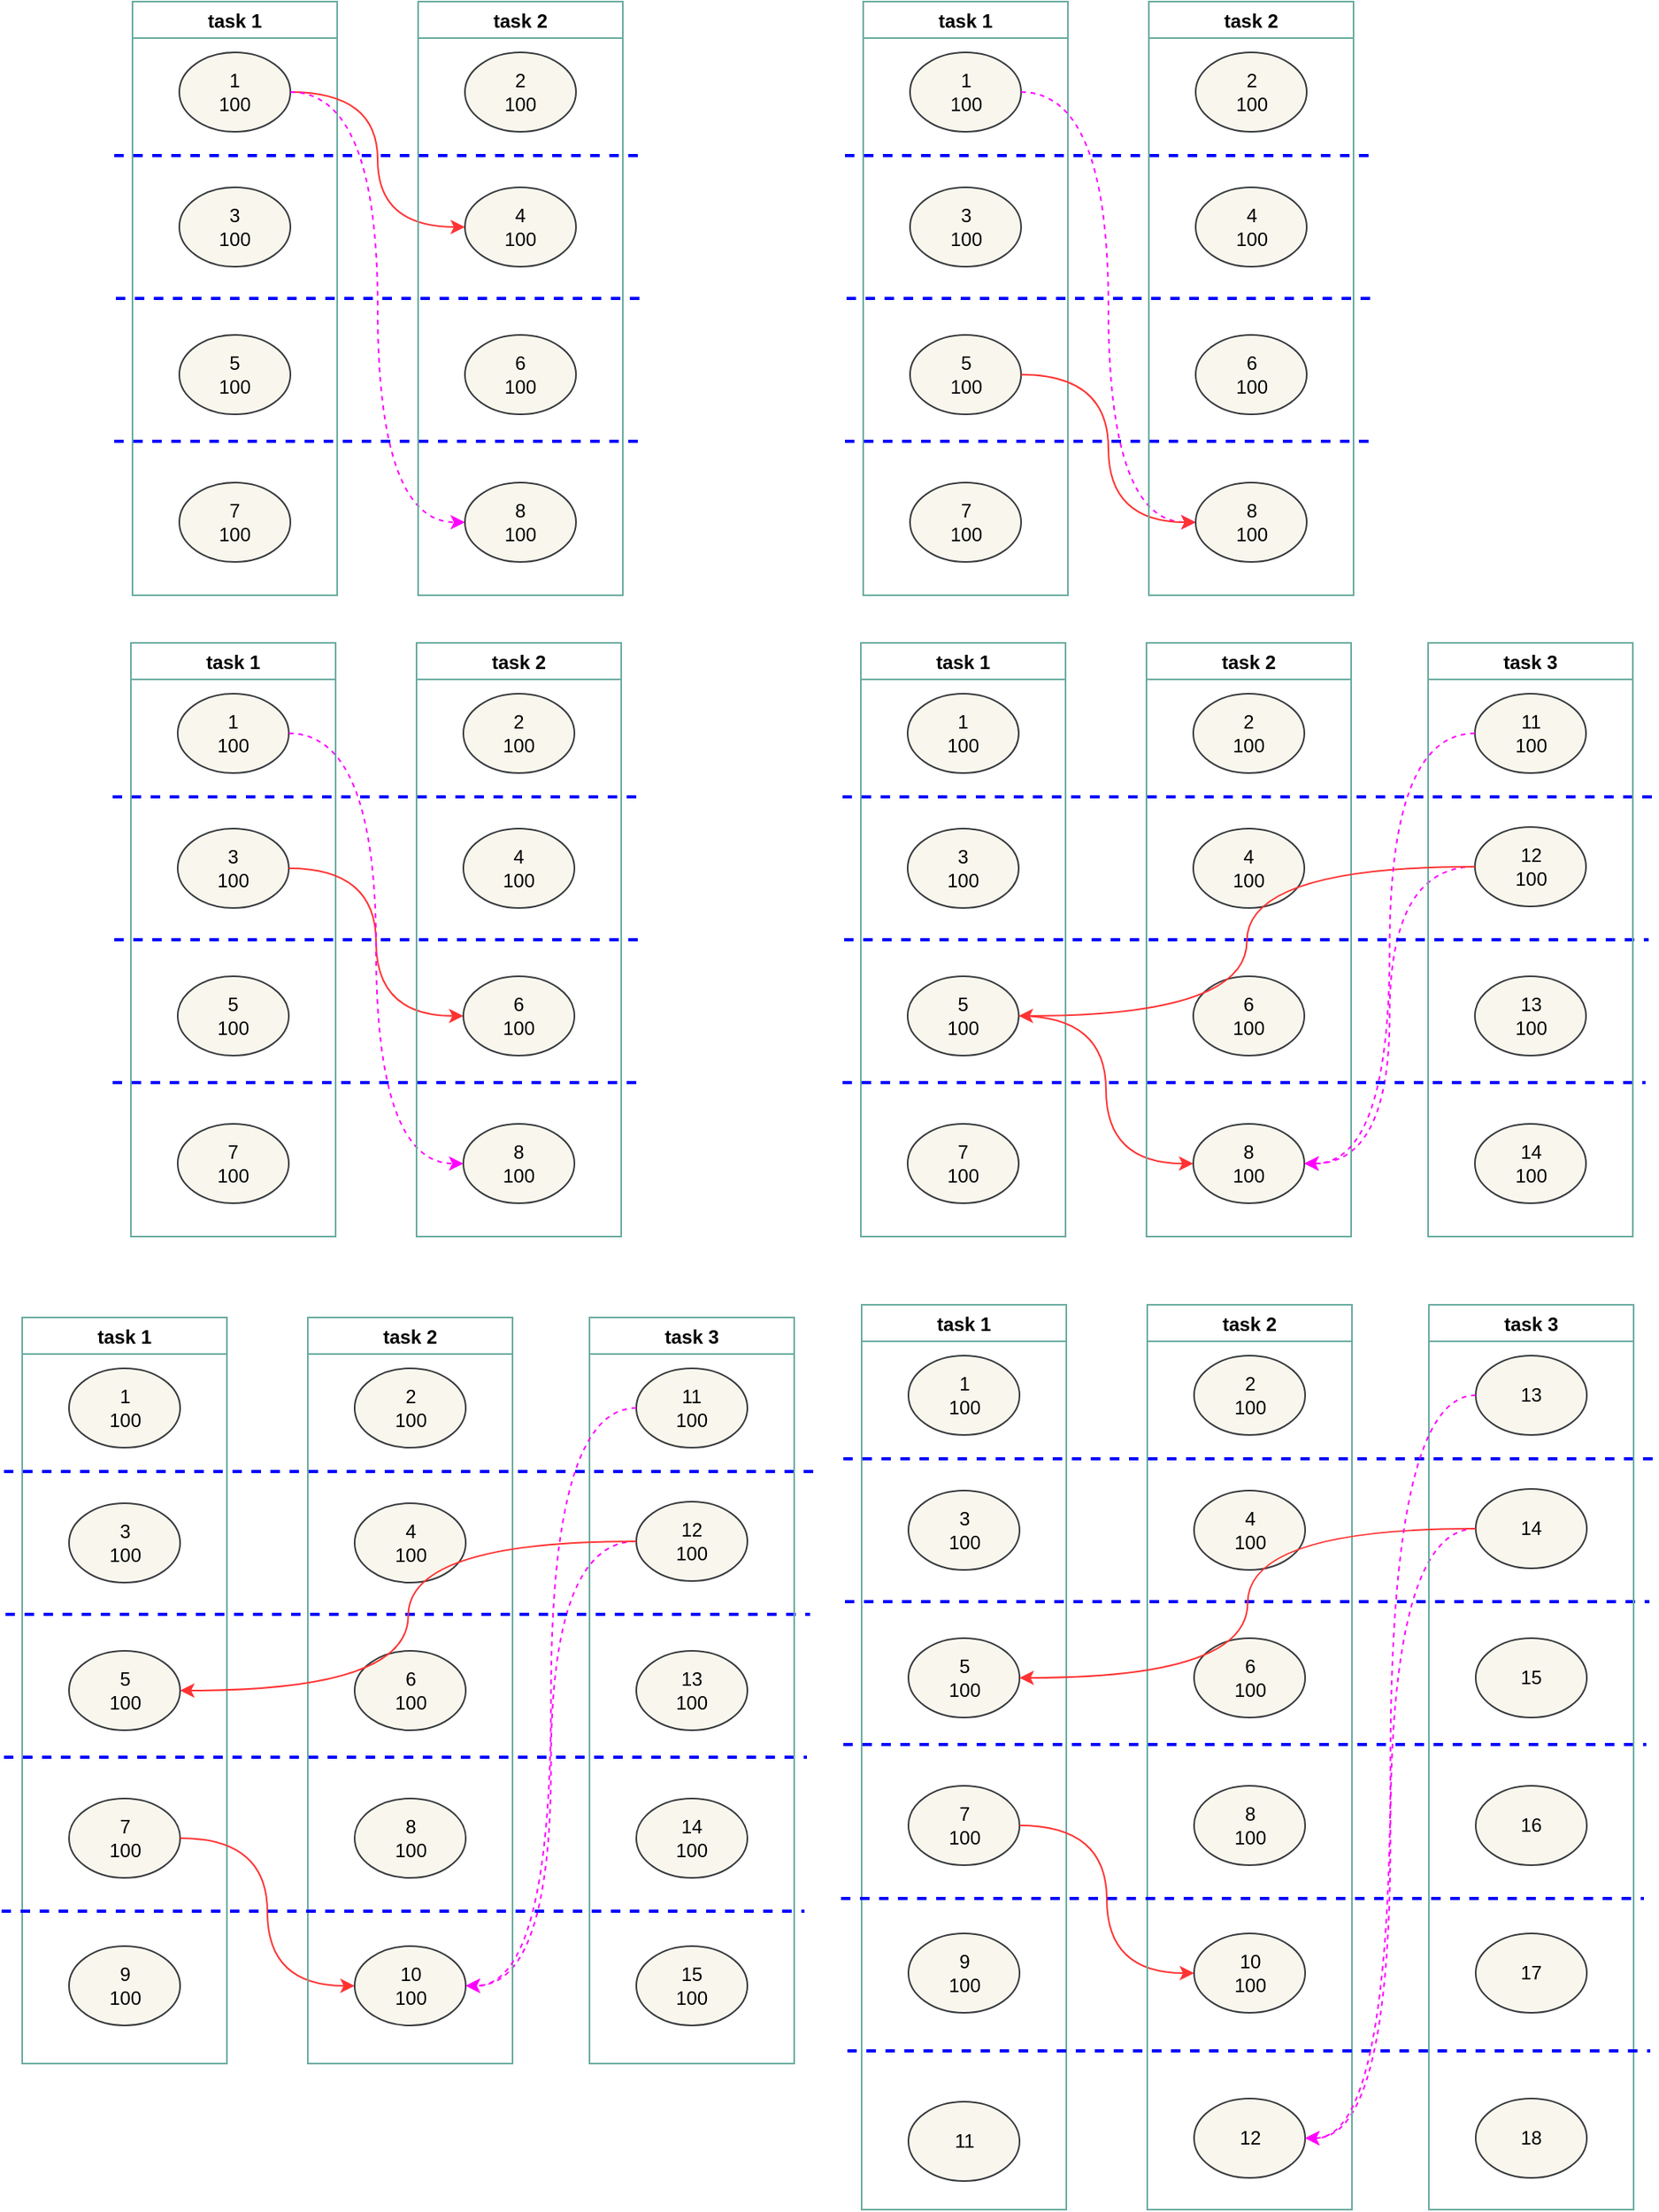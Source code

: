 <mxfile version="19.0.3" type="github">
  <diagram id="745gx9OzcTvfiK2SG3xO" name="第 1 页">
    <mxGraphModel dx="981" dy="526" grid="0" gridSize="10" guides="1" tooltips="1" connect="1" arrows="1" fold="1" page="1" pageScale="1" pageWidth="1169" pageHeight="827" math="0" shadow="0">
      <root>
        <mxCell id="0" />
        <mxCell id="1" parent="0" />
        <mxCell id="IBDVpuvRUq0DMvx8c1Gj-1" value="task 1" style="swimlane;fillColor=none;strokeColor=#67AB9F;" vertex="1" parent="1">
          <mxGeometry x="97.5" y="28" width="129" height="374" as="geometry">
            <mxRectangle x="93.5" y="5" width="61" height="23" as="alternateBounds" />
          </mxGeometry>
        </mxCell>
        <mxCell id="IBDVpuvRUq0DMvx8c1Gj-2" value="1&lt;br&gt;100" style="ellipse;whiteSpace=wrap;html=1;fillColor=#f9f7ed;strokeColor=#36393d;" vertex="1" parent="IBDVpuvRUq0DMvx8c1Gj-1">
          <mxGeometry x="29.5" y="32" width="70" height="50" as="geometry" />
        </mxCell>
        <mxCell id="IBDVpuvRUq0DMvx8c1Gj-3" value="3&lt;br&gt;100" style="ellipse;whiteSpace=wrap;html=1;fillColor=#f9f7ed;strokeColor=#36393d;" vertex="1" parent="IBDVpuvRUq0DMvx8c1Gj-1">
          <mxGeometry x="29.5" y="117" width="70" height="50" as="geometry" />
        </mxCell>
        <mxCell id="IBDVpuvRUq0DMvx8c1Gj-5" value="5&lt;br&gt;100" style="ellipse;whiteSpace=wrap;html=1;fillColor=#f9f7ed;strokeColor=#36393d;" vertex="1" parent="IBDVpuvRUq0DMvx8c1Gj-1">
          <mxGeometry x="29.5" y="210" width="70" height="50" as="geometry" />
        </mxCell>
        <mxCell id="IBDVpuvRUq0DMvx8c1Gj-7" value="7&lt;br&gt;100" style="ellipse;whiteSpace=wrap;html=1;fillColor=#f9f7ed;strokeColor=#36393d;" vertex="1" parent="IBDVpuvRUq0DMvx8c1Gj-1">
          <mxGeometry x="29.5" y="303" width="70" height="50" as="geometry" />
        </mxCell>
        <mxCell id="IBDVpuvRUq0DMvx8c1Gj-9" style="edgeStyle=orthogonalEdgeStyle;curved=1;rounded=0;orthogonalLoop=1;jettySize=auto;html=1;entryX=0;entryY=0.5;entryDx=0;entryDy=0;strokeColor=#FF3333;" edge="1" parent="1" source="IBDVpuvRUq0DMvx8c1Gj-2" target="IBDVpuvRUq0DMvx8c1Gj-16">
          <mxGeometry relative="1" as="geometry" />
        </mxCell>
        <mxCell id="IBDVpuvRUq0DMvx8c1Gj-10" style="edgeStyle=orthogonalEdgeStyle;curved=1;rounded=0;orthogonalLoop=1;jettySize=auto;html=1;entryX=0;entryY=0.5;entryDx=0;entryDy=0;dashed=1;strokeColor=#FF00FF;" edge="1" parent="1" source="IBDVpuvRUq0DMvx8c1Gj-2" target="IBDVpuvRUq0DMvx8c1Gj-20">
          <mxGeometry relative="1" as="geometry" />
        </mxCell>
        <mxCell id="IBDVpuvRUq0DMvx8c1Gj-11" value="" style="endArrow=none;html=1;rounded=0;curved=1;dashed=1;strokeColor=#0000FF;strokeWidth=2;" edge="1" parent="1">
          <mxGeometry width="50" height="50" relative="1" as="geometry">
            <mxPoint x="86" y="125" as="sourcePoint" />
            <mxPoint x="420" y="125" as="targetPoint" />
          </mxGeometry>
        </mxCell>
        <mxCell id="IBDVpuvRUq0DMvx8c1Gj-12" value="" style="endArrow=none;html=1;rounded=0;curved=1;dashed=1;strokeColor=#0000FF;strokeWidth=2;" edge="1" parent="1">
          <mxGeometry width="50" height="50" relative="1" as="geometry">
            <mxPoint x="87" y="215" as="sourcePoint" />
            <mxPoint x="423" y="215" as="targetPoint" />
          </mxGeometry>
        </mxCell>
        <mxCell id="IBDVpuvRUq0DMvx8c1Gj-13" value="" style="endArrow=none;html=1;rounded=0;curved=1;dashed=1;strokeColor=#0000FF;strokeWidth=2;" edge="1" parent="1">
          <mxGeometry width="50" height="50" relative="1" as="geometry">
            <mxPoint x="86" y="305" as="sourcePoint" />
            <mxPoint x="420" y="305" as="targetPoint" />
          </mxGeometry>
        </mxCell>
        <mxCell id="IBDVpuvRUq0DMvx8c1Gj-14" value="task 2" style="swimlane;fillColor=none;strokeColor=#67AB9F;" vertex="1" parent="1">
          <mxGeometry x="277.5" y="28" width="129" height="374" as="geometry">
            <mxRectangle x="273.5" y="5" width="61" height="23" as="alternateBounds" />
          </mxGeometry>
        </mxCell>
        <mxCell id="IBDVpuvRUq0DMvx8c1Gj-15" value="2&lt;br&gt;100" style="ellipse;whiteSpace=wrap;html=1;fillColor=#f9f7ed;strokeColor=#36393d;" vertex="1" parent="IBDVpuvRUq0DMvx8c1Gj-14">
          <mxGeometry x="29.5" y="32" width="70" height="50" as="geometry" />
        </mxCell>
        <mxCell id="IBDVpuvRUq0DMvx8c1Gj-16" value="4&lt;br&gt;100" style="ellipse;whiteSpace=wrap;html=1;fillColor=#f9f7ed;strokeColor=#36393d;" vertex="1" parent="IBDVpuvRUq0DMvx8c1Gj-14">
          <mxGeometry x="29.5" y="117" width="70" height="50" as="geometry" />
        </mxCell>
        <mxCell id="IBDVpuvRUq0DMvx8c1Gj-18" value="6&lt;br&gt;100" style="ellipse;whiteSpace=wrap;html=1;fillColor=#f9f7ed;strokeColor=#36393d;" vertex="1" parent="IBDVpuvRUq0DMvx8c1Gj-14">
          <mxGeometry x="29.5" y="210" width="70" height="50" as="geometry" />
        </mxCell>
        <mxCell id="IBDVpuvRUq0DMvx8c1Gj-20" value="8&lt;br&gt;100" style="ellipse;whiteSpace=wrap;html=1;fillColor=#f9f7ed;strokeColor=#36393d;" vertex="1" parent="IBDVpuvRUq0DMvx8c1Gj-14">
          <mxGeometry x="29.5" y="303" width="70" height="50" as="geometry" />
        </mxCell>
        <mxCell id="IBDVpuvRUq0DMvx8c1Gj-22" value="task 1" style="swimlane;fillColor=none;strokeColor=#67AB9F;" vertex="1" parent="1">
          <mxGeometry x="558" y="28" width="129" height="374" as="geometry">
            <mxRectangle x="93.5" y="5" width="61" height="23" as="alternateBounds" />
          </mxGeometry>
        </mxCell>
        <mxCell id="IBDVpuvRUq0DMvx8c1Gj-23" value="1&lt;br&gt;100" style="ellipse;whiteSpace=wrap;html=1;fillColor=#f9f7ed;strokeColor=#36393d;" vertex="1" parent="IBDVpuvRUq0DMvx8c1Gj-22">
          <mxGeometry x="29.5" y="32" width="70" height="50" as="geometry" />
        </mxCell>
        <mxCell id="IBDVpuvRUq0DMvx8c1Gj-24" value="3&lt;br&gt;100" style="ellipse;whiteSpace=wrap;html=1;fillColor=#f9f7ed;strokeColor=#36393d;" vertex="1" parent="IBDVpuvRUq0DMvx8c1Gj-22">
          <mxGeometry x="29.5" y="117" width="70" height="50" as="geometry" />
        </mxCell>
        <mxCell id="IBDVpuvRUq0DMvx8c1Gj-26" value="5&lt;br&gt;100" style="ellipse;whiteSpace=wrap;html=1;fillColor=#f9f7ed;strokeColor=#36393d;" vertex="1" parent="IBDVpuvRUq0DMvx8c1Gj-22">
          <mxGeometry x="29.5" y="210" width="70" height="50" as="geometry" />
        </mxCell>
        <mxCell id="IBDVpuvRUq0DMvx8c1Gj-28" value="7&lt;br&gt;100" style="ellipse;whiteSpace=wrap;html=1;fillColor=#f9f7ed;strokeColor=#36393d;" vertex="1" parent="IBDVpuvRUq0DMvx8c1Gj-22">
          <mxGeometry x="29.5" y="303" width="70" height="50" as="geometry" />
        </mxCell>
        <mxCell id="IBDVpuvRUq0DMvx8c1Gj-30" style="edgeStyle=orthogonalEdgeStyle;curved=1;rounded=0;orthogonalLoop=1;jettySize=auto;html=1;entryX=0;entryY=0.5;entryDx=0;entryDy=0;strokeColor=#FF00FF;dashed=1;" edge="1" parent="1" source="IBDVpuvRUq0DMvx8c1Gj-23" target="IBDVpuvRUq0DMvx8c1Gj-41">
          <mxGeometry relative="1" as="geometry" />
        </mxCell>
        <mxCell id="IBDVpuvRUq0DMvx8c1Gj-31" style="edgeStyle=orthogonalEdgeStyle;curved=1;rounded=0;orthogonalLoop=1;jettySize=auto;html=1;entryX=0;entryY=0.5;entryDx=0;entryDy=0;strokeColor=#FF3333;" edge="1" parent="1" source="IBDVpuvRUq0DMvx8c1Gj-26" target="IBDVpuvRUq0DMvx8c1Gj-41">
          <mxGeometry relative="1" as="geometry" />
        </mxCell>
        <mxCell id="IBDVpuvRUq0DMvx8c1Gj-32" value="" style="endArrow=none;html=1;rounded=0;curved=1;dashed=1;strokeColor=#0000FF;strokeWidth=2;" edge="1" parent="1">
          <mxGeometry width="50" height="50" relative="1" as="geometry">
            <mxPoint x="546.5" y="125" as="sourcePoint" />
            <mxPoint x="880.5" y="125" as="targetPoint" />
          </mxGeometry>
        </mxCell>
        <mxCell id="IBDVpuvRUq0DMvx8c1Gj-33" value="" style="endArrow=none;html=1;rounded=0;curved=1;dashed=1;strokeColor=#0000FF;strokeWidth=2;" edge="1" parent="1">
          <mxGeometry width="50" height="50" relative="1" as="geometry">
            <mxPoint x="547.5" y="215" as="sourcePoint" />
            <mxPoint x="883.5" y="215" as="targetPoint" />
          </mxGeometry>
        </mxCell>
        <mxCell id="IBDVpuvRUq0DMvx8c1Gj-34" value="" style="endArrow=none;html=1;rounded=0;curved=1;dashed=1;strokeColor=#0000FF;strokeWidth=2;" edge="1" parent="1">
          <mxGeometry width="50" height="50" relative="1" as="geometry">
            <mxPoint x="546.5" y="305" as="sourcePoint" />
            <mxPoint x="880.5" y="305" as="targetPoint" />
          </mxGeometry>
        </mxCell>
        <mxCell id="IBDVpuvRUq0DMvx8c1Gj-35" value="task 2" style="swimlane;fillColor=none;strokeColor=#67AB9F;" vertex="1" parent="1">
          <mxGeometry x="738" y="28" width="129" height="374" as="geometry">
            <mxRectangle x="273.5" y="5" width="61" height="23" as="alternateBounds" />
          </mxGeometry>
        </mxCell>
        <mxCell id="IBDVpuvRUq0DMvx8c1Gj-36" value="2&lt;br&gt;100" style="ellipse;whiteSpace=wrap;html=1;fillColor=#f9f7ed;strokeColor=#36393d;" vertex="1" parent="IBDVpuvRUq0DMvx8c1Gj-35">
          <mxGeometry x="29.5" y="32" width="70" height="50" as="geometry" />
        </mxCell>
        <mxCell id="IBDVpuvRUq0DMvx8c1Gj-37" value="4&lt;br&gt;100" style="ellipse;whiteSpace=wrap;html=1;fillColor=#f9f7ed;strokeColor=#36393d;" vertex="1" parent="IBDVpuvRUq0DMvx8c1Gj-35">
          <mxGeometry x="29.5" y="117" width="70" height="50" as="geometry" />
        </mxCell>
        <mxCell id="IBDVpuvRUq0DMvx8c1Gj-39" value="6&lt;br&gt;100" style="ellipse;whiteSpace=wrap;html=1;fillColor=#f9f7ed;strokeColor=#36393d;" vertex="1" parent="IBDVpuvRUq0DMvx8c1Gj-35">
          <mxGeometry x="29.5" y="210" width="70" height="50" as="geometry" />
        </mxCell>
        <mxCell id="IBDVpuvRUq0DMvx8c1Gj-41" value="8&lt;br&gt;100" style="ellipse;whiteSpace=wrap;html=1;fillColor=#f9f7ed;strokeColor=#36393d;" vertex="1" parent="IBDVpuvRUq0DMvx8c1Gj-35">
          <mxGeometry x="29.5" y="303" width="70" height="50" as="geometry" />
        </mxCell>
        <mxCell id="IBDVpuvRUq0DMvx8c1Gj-43" value="task 1" style="swimlane;fillColor=none;strokeColor=#67AB9F;" vertex="1" parent="1">
          <mxGeometry x="556.5" y="432" width="129" height="374" as="geometry">
            <mxRectangle x="93.5" y="5" width="61" height="23" as="alternateBounds" />
          </mxGeometry>
        </mxCell>
        <mxCell id="IBDVpuvRUq0DMvx8c1Gj-44" value="1&lt;br&gt;100" style="ellipse;whiteSpace=wrap;html=1;fillColor=#f9f7ed;strokeColor=#36393d;" vertex="1" parent="IBDVpuvRUq0DMvx8c1Gj-43">
          <mxGeometry x="29.5" y="32" width="70" height="50" as="geometry" />
        </mxCell>
        <mxCell id="IBDVpuvRUq0DMvx8c1Gj-45" value="3&lt;br&gt;100" style="ellipse;whiteSpace=wrap;html=1;fillColor=#f9f7ed;strokeColor=#36393d;" vertex="1" parent="IBDVpuvRUq0DMvx8c1Gj-43">
          <mxGeometry x="29.5" y="117" width="70" height="50" as="geometry" />
        </mxCell>
        <mxCell id="IBDVpuvRUq0DMvx8c1Gj-47" value="5&lt;br&gt;100" style="ellipse;whiteSpace=wrap;html=1;fillColor=#f9f7ed;strokeColor=#36393d;" vertex="1" parent="IBDVpuvRUq0DMvx8c1Gj-43">
          <mxGeometry x="29.5" y="210" width="70" height="50" as="geometry" />
        </mxCell>
        <mxCell id="IBDVpuvRUq0DMvx8c1Gj-49" value="7&lt;br&gt;100" style="ellipse;whiteSpace=wrap;html=1;fillColor=#f9f7ed;strokeColor=#36393d;" vertex="1" parent="IBDVpuvRUq0DMvx8c1Gj-43">
          <mxGeometry x="29.5" y="303" width="70" height="50" as="geometry" />
        </mxCell>
        <mxCell id="IBDVpuvRUq0DMvx8c1Gj-51" style="edgeStyle=orthogonalEdgeStyle;curved=1;rounded=0;orthogonalLoop=1;jettySize=auto;html=1;entryX=1;entryY=0.5;entryDx=0;entryDy=0;strokeColor=#FF00FF;dashed=1;" edge="1" parent="1" source="IBDVpuvRUq0DMvx8c1Gj-88" target="IBDVpuvRUq0DMvx8c1Gj-62">
          <mxGeometry relative="1" as="geometry" />
        </mxCell>
        <mxCell id="IBDVpuvRUq0DMvx8c1Gj-52" style="edgeStyle=orthogonalEdgeStyle;curved=1;rounded=0;orthogonalLoop=1;jettySize=auto;html=1;entryX=0;entryY=0.5;entryDx=0;entryDy=0;strokeColor=#FF3333;" edge="1" parent="1" source="IBDVpuvRUq0DMvx8c1Gj-47" target="IBDVpuvRUq0DMvx8c1Gj-62">
          <mxGeometry relative="1" as="geometry" />
        </mxCell>
        <mxCell id="IBDVpuvRUq0DMvx8c1Gj-53" value="" style="endArrow=none;html=1;rounded=0;curved=1;dashed=1;strokeColor=#0000FF;strokeWidth=2;" edge="1" parent="1">
          <mxGeometry width="50" height="50" relative="1" as="geometry">
            <mxPoint x="545" y="529" as="sourcePoint" />
            <mxPoint x="1056" y="529" as="targetPoint" />
          </mxGeometry>
        </mxCell>
        <mxCell id="IBDVpuvRUq0DMvx8c1Gj-54" value="" style="endArrow=none;html=1;rounded=0;curved=1;dashed=1;strokeColor=#0000FF;strokeWidth=2;" edge="1" parent="1">
          <mxGeometry width="50" height="50" relative="1" as="geometry">
            <mxPoint x="546" y="619" as="sourcePoint" />
            <mxPoint x="1053" y="619" as="targetPoint" />
          </mxGeometry>
        </mxCell>
        <mxCell id="IBDVpuvRUq0DMvx8c1Gj-55" value="" style="endArrow=none;html=1;rounded=0;curved=1;dashed=1;strokeColor=#0000FF;strokeWidth=2;" edge="1" parent="1">
          <mxGeometry width="50" height="50" relative="1" as="geometry">
            <mxPoint x="545" y="709" as="sourcePoint" />
            <mxPoint x="1051" y="709" as="targetPoint" />
          </mxGeometry>
        </mxCell>
        <mxCell id="IBDVpuvRUq0DMvx8c1Gj-56" value="task 2" style="swimlane;fillColor=none;strokeColor=#67AB9F;" vertex="1" parent="1">
          <mxGeometry x="736.5" y="432" width="129" height="374" as="geometry">
            <mxRectangle x="273.5" y="5" width="61" height="23" as="alternateBounds" />
          </mxGeometry>
        </mxCell>
        <mxCell id="IBDVpuvRUq0DMvx8c1Gj-57" value="2&lt;br&gt;100" style="ellipse;whiteSpace=wrap;html=1;fillColor=#f9f7ed;strokeColor=#36393d;" vertex="1" parent="IBDVpuvRUq0DMvx8c1Gj-56">
          <mxGeometry x="29.5" y="32" width="70" height="50" as="geometry" />
        </mxCell>
        <mxCell id="IBDVpuvRUq0DMvx8c1Gj-58" value="4&lt;br&gt;100" style="ellipse;whiteSpace=wrap;html=1;fillColor=#f9f7ed;strokeColor=#36393d;" vertex="1" parent="IBDVpuvRUq0DMvx8c1Gj-56">
          <mxGeometry x="29.5" y="117" width="70" height="50" as="geometry" />
        </mxCell>
        <mxCell id="IBDVpuvRUq0DMvx8c1Gj-60" value="6&lt;br&gt;100" style="ellipse;whiteSpace=wrap;html=1;fillColor=#f9f7ed;strokeColor=#36393d;" vertex="1" parent="IBDVpuvRUq0DMvx8c1Gj-56">
          <mxGeometry x="29.5" y="210" width="70" height="50" as="geometry" />
        </mxCell>
        <mxCell id="IBDVpuvRUq0DMvx8c1Gj-62" value="8&lt;br&gt;100" style="ellipse;whiteSpace=wrap;html=1;fillColor=#f9f7ed;strokeColor=#36393d;" vertex="1" parent="IBDVpuvRUq0DMvx8c1Gj-56">
          <mxGeometry x="29.5" y="303" width="70" height="50" as="geometry" />
        </mxCell>
        <mxCell id="IBDVpuvRUq0DMvx8c1Gj-64" value="task 1" style="swimlane;fillColor=none;strokeColor=#67AB9F;" vertex="1" parent="1">
          <mxGeometry x="96.5" y="432" width="129" height="374" as="geometry">
            <mxRectangle x="93.5" y="5" width="61" height="23" as="alternateBounds" />
          </mxGeometry>
        </mxCell>
        <mxCell id="IBDVpuvRUq0DMvx8c1Gj-65" value="1&lt;br&gt;100" style="ellipse;whiteSpace=wrap;html=1;fillColor=#f9f7ed;strokeColor=#36393d;" vertex="1" parent="IBDVpuvRUq0DMvx8c1Gj-64">
          <mxGeometry x="29.5" y="32" width="70" height="50" as="geometry" />
        </mxCell>
        <mxCell id="IBDVpuvRUq0DMvx8c1Gj-66" value="3&lt;br&gt;100" style="ellipse;whiteSpace=wrap;html=1;fillColor=#f9f7ed;strokeColor=#36393d;" vertex="1" parent="IBDVpuvRUq0DMvx8c1Gj-64">
          <mxGeometry x="29.5" y="117" width="70" height="50" as="geometry" />
        </mxCell>
        <mxCell id="IBDVpuvRUq0DMvx8c1Gj-68" value="5&lt;br&gt;100" style="ellipse;whiteSpace=wrap;html=1;fillColor=#f9f7ed;strokeColor=#36393d;" vertex="1" parent="IBDVpuvRUq0DMvx8c1Gj-64">
          <mxGeometry x="29.5" y="210" width="70" height="50" as="geometry" />
        </mxCell>
        <mxCell id="IBDVpuvRUq0DMvx8c1Gj-70" value="7&lt;br&gt;100" style="ellipse;whiteSpace=wrap;html=1;fillColor=#f9f7ed;strokeColor=#36393d;" vertex="1" parent="IBDVpuvRUq0DMvx8c1Gj-64">
          <mxGeometry x="29.5" y="303" width="70" height="50" as="geometry" />
        </mxCell>
        <mxCell id="IBDVpuvRUq0DMvx8c1Gj-72" style="edgeStyle=orthogonalEdgeStyle;curved=1;rounded=0;orthogonalLoop=1;jettySize=auto;html=1;entryX=0;entryY=0.5;entryDx=0;entryDy=0;strokeColor=#FF3333;" edge="1" parent="1" source="IBDVpuvRUq0DMvx8c1Gj-66" target="IBDVpuvRUq0DMvx8c1Gj-81">
          <mxGeometry relative="1" as="geometry" />
        </mxCell>
        <mxCell id="IBDVpuvRUq0DMvx8c1Gj-73" style="edgeStyle=orthogonalEdgeStyle;curved=1;rounded=0;orthogonalLoop=1;jettySize=auto;html=1;entryX=0;entryY=0.5;entryDx=0;entryDy=0;strokeColor=#FF00FF;dashed=1;" edge="1" parent="1" source="IBDVpuvRUq0DMvx8c1Gj-65" target="IBDVpuvRUq0DMvx8c1Gj-83">
          <mxGeometry relative="1" as="geometry" />
        </mxCell>
        <mxCell id="IBDVpuvRUq0DMvx8c1Gj-74" value="" style="endArrow=none;html=1;rounded=0;curved=1;dashed=1;strokeColor=#0000FF;strokeWidth=2;" edge="1" parent="1">
          <mxGeometry width="50" height="50" relative="1" as="geometry">
            <mxPoint x="85" y="529" as="sourcePoint" />
            <mxPoint x="419" y="529" as="targetPoint" />
          </mxGeometry>
        </mxCell>
        <mxCell id="IBDVpuvRUq0DMvx8c1Gj-75" value="" style="endArrow=none;html=1;rounded=0;curved=1;dashed=1;strokeColor=#0000FF;strokeWidth=2;" edge="1" parent="1">
          <mxGeometry width="50" height="50" relative="1" as="geometry">
            <mxPoint x="86" y="619" as="sourcePoint" />
            <mxPoint x="422" y="619" as="targetPoint" />
          </mxGeometry>
        </mxCell>
        <mxCell id="IBDVpuvRUq0DMvx8c1Gj-76" value="" style="endArrow=none;html=1;rounded=0;curved=1;dashed=1;strokeColor=#0000FF;strokeWidth=2;" edge="1" parent="1">
          <mxGeometry width="50" height="50" relative="1" as="geometry">
            <mxPoint x="85" y="709" as="sourcePoint" />
            <mxPoint x="419" y="709" as="targetPoint" />
          </mxGeometry>
        </mxCell>
        <mxCell id="IBDVpuvRUq0DMvx8c1Gj-77" value="task 2" style="swimlane;fillColor=none;strokeColor=#67AB9F;" vertex="1" parent="1">
          <mxGeometry x="276.5" y="432" width="129" height="374" as="geometry">
            <mxRectangle x="273.5" y="5" width="61" height="23" as="alternateBounds" />
          </mxGeometry>
        </mxCell>
        <mxCell id="IBDVpuvRUq0DMvx8c1Gj-78" value="2&lt;br&gt;100" style="ellipse;whiteSpace=wrap;html=1;fillColor=#f9f7ed;strokeColor=#36393d;" vertex="1" parent="IBDVpuvRUq0DMvx8c1Gj-77">
          <mxGeometry x="29.5" y="32" width="70" height="50" as="geometry" />
        </mxCell>
        <mxCell id="IBDVpuvRUq0DMvx8c1Gj-79" value="4&lt;br&gt;100" style="ellipse;whiteSpace=wrap;html=1;fillColor=#f9f7ed;strokeColor=#36393d;" vertex="1" parent="IBDVpuvRUq0DMvx8c1Gj-77">
          <mxGeometry x="29.5" y="117" width="70" height="50" as="geometry" />
        </mxCell>
        <mxCell id="IBDVpuvRUq0DMvx8c1Gj-81" value="6&lt;br&gt;100" style="ellipse;whiteSpace=wrap;html=1;fillColor=#f9f7ed;strokeColor=#36393d;" vertex="1" parent="IBDVpuvRUq0DMvx8c1Gj-77">
          <mxGeometry x="29.5" y="210" width="70" height="50" as="geometry" />
        </mxCell>
        <mxCell id="IBDVpuvRUq0DMvx8c1Gj-83" value="8&lt;br&gt;100" style="ellipse;whiteSpace=wrap;html=1;fillColor=#f9f7ed;strokeColor=#36393d;" vertex="1" parent="IBDVpuvRUq0DMvx8c1Gj-77">
          <mxGeometry x="29.5" y="303" width="70" height="50" as="geometry" />
        </mxCell>
        <mxCell id="IBDVpuvRUq0DMvx8c1Gj-86" value="task 3" style="swimlane;fillColor=none;strokeColor=#67AB9F;" vertex="1" parent="1">
          <mxGeometry x="914" y="432" width="129" height="374" as="geometry">
            <mxRectangle x="273.5" y="5" width="61" height="23" as="alternateBounds" />
          </mxGeometry>
        </mxCell>
        <mxCell id="IBDVpuvRUq0DMvx8c1Gj-87" value="11&lt;br&gt;100" style="ellipse;whiteSpace=wrap;html=1;fillColor=#f9f7ed;strokeColor=#36393d;" vertex="1" parent="IBDVpuvRUq0DMvx8c1Gj-86">
          <mxGeometry x="29.5" y="32" width="70" height="50" as="geometry" />
        </mxCell>
        <mxCell id="IBDVpuvRUq0DMvx8c1Gj-88" value="12&lt;br&gt;100" style="ellipse;whiteSpace=wrap;html=1;fillColor=#f9f7ed;strokeColor=#36393d;" vertex="1" parent="IBDVpuvRUq0DMvx8c1Gj-86">
          <mxGeometry x="29.5" y="116" width="70" height="50" as="geometry" />
        </mxCell>
        <mxCell id="IBDVpuvRUq0DMvx8c1Gj-89" value="13&lt;br&gt;100" style="ellipse;whiteSpace=wrap;html=1;fillColor=#f9f7ed;strokeColor=#36393d;" vertex="1" parent="IBDVpuvRUq0DMvx8c1Gj-86">
          <mxGeometry x="29.5" y="210" width="70" height="50" as="geometry" />
        </mxCell>
        <mxCell id="IBDVpuvRUq0DMvx8c1Gj-90" value="14&lt;br&gt;100" style="ellipse;whiteSpace=wrap;html=1;fillColor=#f9f7ed;strokeColor=#36393d;" vertex="1" parent="IBDVpuvRUq0DMvx8c1Gj-86">
          <mxGeometry x="29.5" y="303" width="70" height="50" as="geometry" />
        </mxCell>
        <mxCell id="IBDVpuvRUq0DMvx8c1Gj-91" style="edgeStyle=orthogonalEdgeStyle;rounded=0;orthogonalLoop=1;jettySize=auto;html=1;exitX=0;exitY=0.5;exitDx=0;exitDy=0;shadow=0;sourcePerimeterSpacing=0;targetPerimeterSpacing=0;strokeColor=#FF3333;strokeWidth=1;fillColor=#A9C4EB;entryX=1;entryY=0.5;entryDx=0;entryDy=0;elbow=vertical;curved=1;" edge="1" parent="1" source="IBDVpuvRUq0DMvx8c1Gj-88" target="IBDVpuvRUq0DMvx8c1Gj-47">
          <mxGeometry relative="1" as="geometry" />
        </mxCell>
        <mxCell id="IBDVpuvRUq0DMvx8c1Gj-92" style="edgeStyle=orthogonalEdgeStyle;curved=1;rounded=0;orthogonalLoop=1;jettySize=auto;html=1;entryX=1;entryY=0.5;entryDx=0;entryDy=0;strokeColor=#FF00FF;dashed=1;exitX=0;exitY=0.5;exitDx=0;exitDy=0;" edge="1" parent="1" source="IBDVpuvRUq0DMvx8c1Gj-87" target="IBDVpuvRUq0DMvx8c1Gj-62">
          <mxGeometry relative="1" as="geometry">
            <mxPoint x="953.5" y="584" as="sourcePoint" />
            <mxPoint x="846" y="770" as="targetPoint" />
          </mxGeometry>
        </mxCell>
        <mxCell id="IBDVpuvRUq0DMvx8c1Gj-115" value="task 1" style="swimlane;fillColor=none;strokeColor=#67AB9F;" vertex="1" parent="1">
          <mxGeometry x="557" y="849" width="129" height="570" as="geometry">
            <mxRectangle x="557" y="849" width="61" height="23" as="alternateBounds" />
          </mxGeometry>
        </mxCell>
        <mxCell id="IBDVpuvRUq0DMvx8c1Gj-116" value="1&lt;br&gt;100" style="ellipse;whiteSpace=wrap;html=1;fillColor=#f9f7ed;strokeColor=#36393d;" vertex="1" parent="IBDVpuvRUq0DMvx8c1Gj-115">
          <mxGeometry x="29.5" y="32" width="70" height="50" as="geometry" />
        </mxCell>
        <mxCell id="IBDVpuvRUq0DMvx8c1Gj-117" value="3&lt;br&gt;100" style="ellipse;whiteSpace=wrap;html=1;fillColor=#f9f7ed;strokeColor=#36393d;" vertex="1" parent="IBDVpuvRUq0DMvx8c1Gj-115">
          <mxGeometry x="29.5" y="117" width="70" height="50" as="geometry" />
        </mxCell>
        <mxCell id="IBDVpuvRUq0DMvx8c1Gj-118" value="5&lt;br&gt;100" style="ellipse;whiteSpace=wrap;html=1;fillColor=#f9f7ed;strokeColor=#36393d;" vertex="1" parent="IBDVpuvRUq0DMvx8c1Gj-115">
          <mxGeometry x="29.5" y="210" width="70" height="50" as="geometry" />
        </mxCell>
        <mxCell id="IBDVpuvRUq0DMvx8c1Gj-119" value="7&lt;br&gt;100" style="ellipse;whiteSpace=wrap;html=1;fillColor=#f9f7ed;strokeColor=#36393d;" vertex="1" parent="IBDVpuvRUq0DMvx8c1Gj-115">
          <mxGeometry x="29.5" y="303" width="70" height="50" as="geometry" />
        </mxCell>
        <mxCell id="IBDVpuvRUq0DMvx8c1Gj-138" value="9&lt;br&gt;100" style="ellipse;whiteSpace=wrap;html=1;fillColor=#f9f7ed;strokeColor=#36393d;" vertex="1" parent="IBDVpuvRUq0DMvx8c1Gj-115">
          <mxGeometry x="29.5" y="396" width="70" height="50" as="geometry" />
        </mxCell>
        <mxCell id="IBDVpuvRUq0DMvx8c1Gj-170" value="11" style="ellipse;whiteSpace=wrap;html=1;fillColor=#f9f7ed;strokeColor=#36393d;" vertex="1" parent="IBDVpuvRUq0DMvx8c1Gj-115">
          <mxGeometry x="29.5" y="502" width="70" height="50" as="geometry" />
        </mxCell>
        <mxCell id="IBDVpuvRUq0DMvx8c1Gj-120" style="edgeStyle=orthogonalEdgeStyle;curved=1;rounded=0;orthogonalLoop=1;jettySize=auto;html=1;entryX=1;entryY=0.5;entryDx=0;entryDy=0;strokeColor=#FF00FF;dashed=1;" edge="1" parent="1" source="IBDVpuvRUq0DMvx8c1Gj-132" target="IBDVpuvRUq0DMvx8c1Gj-168">
          <mxGeometry relative="1" as="geometry" />
        </mxCell>
        <mxCell id="IBDVpuvRUq0DMvx8c1Gj-121" style="edgeStyle=orthogonalEdgeStyle;curved=1;rounded=0;orthogonalLoop=1;jettySize=auto;html=1;entryX=0;entryY=0.5;entryDx=0;entryDy=0;strokeColor=#FF3333;" edge="1" parent="1" source="IBDVpuvRUq0DMvx8c1Gj-119" target="IBDVpuvRUq0DMvx8c1Gj-139">
          <mxGeometry relative="1" as="geometry" />
        </mxCell>
        <mxCell id="IBDVpuvRUq0DMvx8c1Gj-122" value="" style="endArrow=none;html=1;rounded=0;curved=1;dashed=1;strokeColor=#0000FF;strokeWidth=2;" edge="1" parent="1">
          <mxGeometry width="50" height="50" relative="1" as="geometry">
            <mxPoint x="545.5" y="946" as="sourcePoint" />
            <mxPoint x="1056.5" y="946" as="targetPoint" />
          </mxGeometry>
        </mxCell>
        <mxCell id="IBDVpuvRUq0DMvx8c1Gj-123" value="" style="endArrow=none;html=1;rounded=0;curved=1;dashed=1;strokeColor=#0000FF;strokeWidth=2;" edge="1" parent="1">
          <mxGeometry width="50" height="50" relative="1" as="geometry">
            <mxPoint x="546.5" y="1036" as="sourcePoint" />
            <mxPoint x="1053.5" y="1036" as="targetPoint" />
          </mxGeometry>
        </mxCell>
        <mxCell id="IBDVpuvRUq0DMvx8c1Gj-124" value="" style="endArrow=none;html=1;rounded=0;curved=1;dashed=1;strokeColor=#0000FF;strokeWidth=2;" edge="1" parent="1">
          <mxGeometry width="50" height="50" relative="1" as="geometry">
            <mxPoint x="545.5" y="1126" as="sourcePoint" />
            <mxPoint x="1051.5" y="1126" as="targetPoint" />
          </mxGeometry>
        </mxCell>
        <mxCell id="IBDVpuvRUq0DMvx8c1Gj-125" value="task 2" style="swimlane;fillColor=none;strokeColor=#67AB9F;" vertex="1" parent="1">
          <mxGeometry x="737" y="849" width="129" height="570" as="geometry">
            <mxRectangle x="737" y="849" width="61" height="23" as="alternateBounds" />
          </mxGeometry>
        </mxCell>
        <mxCell id="IBDVpuvRUq0DMvx8c1Gj-126" value="2&lt;br&gt;100" style="ellipse;whiteSpace=wrap;html=1;fillColor=#f9f7ed;strokeColor=#36393d;" vertex="1" parent="IBDVpuvRUq0DMvx8c1Gj-125">
          <mxGeometry x="29.5" y="32" width="70" height="50" as="geometry" />
        </mxCell>
        <mxCell id="IBDVpuvRUq0DMvx8c1Gj-127" value="4&lt;br&gt;100" style="ellipse;whiteSpace=wrap;html=1;fillColor=#f9f7ed;strokeColor=#36393d;" vertex="1" parent="IBDVpuvRUq0DMvx8c1Gj-125">
          <mxGeometry x="29.5" y="117" width="70" height="50" as="geometry" />
        </mxCell>
        <mxCell id="IBDVpuvRUq0DMvx8c1Gj-128" value="6&lt;br&gt;100" style="ellipse;whiteSpace=wrap;html=1;fillColor=#f9f7ed;strokeColor=#36393d;" vertex="1" parent="IBDVpuvRUq0DMvx8c1Gj-125">
          <mxGeometry x="29.5" y="210" width="70" height="50" as="geometry" />
        </mxCell>
        <mxCell id="IBDVpuvRUq0DMvx8c1Gj-129" value="8&lt;br&gt;100" style="ellipse;whiteSpace=wrap;html=1;fillColor=#f9f7ed;strokeColor=#36393d;" vertex="1" parent="IBDVpuvRUq0DMvx8c1Gj-125">
          <mxGeometry x="29.5" y="303" width="70" height="50" as="geometry" />
        </mxCell>
        <mxCell id="IBDVpuvRUq0DMvx8c1Gj-139" value="10&lt;br&gt;100" style="ellipse;whiteSpace=wrap;html=1;fillColor=#f9f7ed;strokeColor=#36393d;" vertex="1" parent="IBDVpuvRUq0DMvx8c1Gj-125">
          <mxGeometry x="29.5" y="396" width="70" height="50" as="geometry" />
        </mxCell>
        <mxCell id="IBDVpuvRUq0DMvx8c1Gj-168" value="12" style="ellipse;whiteSpace=wrap;html=1;fillColor=#f9f7ed;strokeColor=#36393d;" vertex="1" parent="IBDVpuvRUq0DMvx8c1Gj-125">
          <mxGeometry x="29.5" y="500" width="70" height="50" as="geometry" />
        </mxCell>
        <mxCell id="IBDVpuvRUq0DMvx8c1Gj-130" value="task 3" style="swimlane;fillColor=none;strokeColor=#67AB9F;" vertex="1" parent="1">
          <mxGeometry x="914.5" y="849" width="129" height="570" as="geometry">
            <mxRectangle x="914.5" y="849" width="61" height="23" as="alternateBounds" />
          </mxGeometry>
        </mxCell>
        <mxCell id="IBDVpuvRUq0DMvx8c1Gj-131" value="13" style="ellipse;whiteSpace=wrap;html=1;fillColor=#f9f7ed;strokeColor=#36393d;" vertex="1" parent="IBDVpuvRUq0DMvx8c1Gj-130">
          <mxGeometry x="29.5" y="32" width="70" height="50" as="geometry" />
        </mxCell>
        <mxCell id="IBDVpuvRUq0DMvx8c1Gj-132" value="14" style="ellipse;whiteSpace=wrap;html=1;fillColor=#f9f7ed;strokeColor=#36393d;" vertex="1" parent="IBDVpuvRUq0DMvx8c1Gj-130">
          <mxGeometry x="29.5" y="116" width="70" height="50" as="geometry" />
        </mxCell>
        <mxCell id="IBDVpuvRUq0DMvx8c1Gj-133" value="15" style="ellipse;whiteSpace=wrap;html=1;fillColor=#f9f7ed;strokeColor=#36393d;" vertex="1" parent="IBDVpuvRUq0DMvx8c1Gj-130">
          <mxGeometry x="29.5" y="210" width="70" height="50" as="geometry" />
        </mxCell>
        <mxCell id="IBDVpuvRUq0DMvx8c1Gj-134" value="16" style="ellipse;whiteSpace=wrap;html=1;fillColor=#f9f7ed;strokeColor=#36393d;" vertex="1" parent="IBDVpuvRUq0DMvx8c1Gj-130">
          <mxGeometry x="29.5" y="303" width="70" height="50" as="geometry" />
        </mxCell>
        <mxCell id="IBDVpuvRUq0DMvx8c1Gj-140" value="17" style="ellipse;whiteSpace=wrap;html=1;fillColor=#f9f7ed;strokeColor=#36393d;" vertex="1" parent="IBDVpuvRUq0DMvx8c1Gj-130">
          <mxGeometry x="29.5" y="396" width="70" height="50" as="geometry" />
        </mxCell>
        <mxCell id="IBDVpuvRUq0DMvx8c1Gj-169" value="18" style="ellipse;whiteSpace=wrap;html=1;fillColor=#f9f7ed;strokeColor=#36393d;" vertex="1" parent="IBDVpuvRUq0DMvx8c1Gj-130">
          <mxGeometry x="29.5" y="500" width="70" height="50" as="geometry" />
        </mxCell>
        <mxCell id="IBDVpuvRUq0DMvx8c1Gj-135" style="edgeStyle=orthogonalEdgeStyle;rounded=0;orthogonalLoop=1;jettySize=auto;html=1;exitX=0;exitY=0.5;exitDx=0;exitDy=0;shadow=0;sourcePerimeterSpacing=0;targetPerimeterSpacing=0;strokeColor=#FF3333;strokeWidth=1;fillColor=#A9C4EB;entryX=1;entryY=0.5;entryDx=0;entryDy=0;elbow=vertical;curved=1;" edge="1" parent="1" source="IBDVpuvRUq0DMvx8c1Gj-132" target="IBDVpuvRUq0DMvx8c1Gj-118">
          <mxGeometry relative="1" as="geometry" />
        </mxCell>
        <mxCell id="IBDVpuvRUq0DMvx8c1Gj-137" value="" style="endArrow=none;html=1;rounded=0;curved=1;dashed=1;strokeColor=#0000FF;strokeWidth=2;" edge="1" parent="1">
          <mxGeometry width="50" height="50" relative="1" as="geometry">
            <mxPoint x="544.0" y="1223" as="sourcePoint" />
            <mxPoint x="1050.0" y="1223" as="targetPoint" />
          </mxGeometry>
        </mxCell>
        <mxCell id="IBDVpuvRUq0DMvx8c1Gj-141" value="task 1" style="swimlane;fillColor=none;strokeColor=#67AB9F;" vertex="1" parent="1">
          <mxGeometry x="28" y="857" width="129" height="470" as="geometry">
            <mxRectangle x="557" y="849" width="61" height="23" as="alternateBounds" />
          </mxGeometry>
        </mxCell>
        <mxCell id="IBDVpuvRUq0DMvx8c1Gj-142" value="1&lt;br&gt;100" style="ellipse;whiteSpace=wrap;html=1;fillColor=#f9f7ed;strokeColor=#36393d;" vertex="1" parent="IBDVpuvRUq0DMvx8c1Gj-141">
          <mxGeometry x="29.5" y="32" width="70" height="50" as="geometry" />
        </mxCell>
        <mxCell id="IBDVpuvRUq0DMvx8c1Gj-143" value="3&lt;br&gt;100" style="ellipse;whiteSpace=wrap;html=1;fillColor=#f9f7ed;strokeColor=#36393d;" vertex="1" parent="IBDVpuvRUq0DMvx8c1Gj-141">
          <mxGeometry x="29.5" y="117" width="70" height="50" as="geometry" />
        </mxCell>
        <mxCell id="IBDVpuvRUq0DMvx8c1Gj-144" value="5&lt;br&gt;100" style="ellipse;whiteSpace=wrap;html=1;fillColor=#f9f7ed;strokeColor=#36393d;" vertex="1" parent="IBDVpuvRUq0DMvx8c1Gj-141">
          <mxGeometry x="29.5" y="210" width="70" height="50" as="geometry" />
        </mxCell>
        <mxCell id="IBDVpuvRUq0DMvx8c1Gj-145" value="7&lt;br&gt;100" style="ellipse;whiteSpace=wrap;html=1;fillColor=#f9f7ed;strokeColor=#36393d;" vertex="1" parent="IBDVpuvRUq0DMvx8c1Gj-141">
          <mxGeometry x="29.5" y="303" width="70" height="50" as="geometry" />
        </mxCell>
        <mxCell id="IBDVpuvRUq0DMvx8c1Gj-146" value="9&lt;br&gt;100" style="ellipse;whiteSpace=wrap;html=1;fillColor=#f9f7ed;strokeColor=#36393d;" vertex="1" parent="IBDVpuvRUq0DMvx8c1Gj-141">
          <mxGeometry x="29.5" y="396" width="70" height="50" as="geometry" />
        </mxCell>
        <mxCell id="IBDVpuvRUq0DMvx8c1Gj-147" style="edgeStyle=orthogonalEdgeStyle;curved=1;rounded=0;orthogonalLoop=1;jettySize=auto;html=1;entryX=1;entryY=0.5;entryDx=0;entryDy=0;strokeColor=#FF00FF;dashed=1;" edge="1" parent="1" source="IBDVpuvRUq0DMvx8c1Gj-160" target="IBDVpuvRUq0DMvx8c1Gj-157">
          <mxGeometry relative="1" as="geometry" />
        </mxCell>
        <mxCell id="IBDVpuvRUq0DMvx8c1Gj-148" style="edgeStyle=orthogonalEdgeStyle;curved=1;rounded=0;orthogonalLoop=1;jettySize=auto;html=1;entryX=0;entryY=0.5;entryDx=0;entryDy=0;strokeColor=#FF3333;" edge="1" parent="1" source="IBDVpuvRUq0DMvx8c1Gj-145" target="IBDVpuvRUq0DMvx8c1Gj-157">
          <mxGeometry relative="1" as="geometry" />
        </mxCell>
        <mxCell id="IBDVpuvRUq0DMvx8c1Gj-149" value="" style="endArrow=none;html=1;rounded=0;curved=1;dashed=1;strokeColor=#0000FF;strokeWidth=2;" edge="1" parent="1">
          <mxGeometry width="50" height="50" relative="1" as="geometry">
            <mxPoint x="16.5" y="954" as="sourcePoint" />
            <mxPoint x="527.5" y="954" as="targetPoint" />
          </mxGeometry>
        </mxCell>
        <mxCell id="IBDVpuvRUq0DMvx8c1Gj-150" value="" style="endArrow=none;html=1;rounded=0;curved=1;dashed=1;strokeColor=#0000FF;strokeWidth=2;" edge="1" parent="1">
          <mxGeometry width="50" height="50" relative="1" as="geometry">
            <mxPoint x="17.5" y="1044" as="sourcePoint" />
            <mxPoint x="524.5" y="1044" as="targetPoint" />
          </mxGeometry>
        </mxCell>
        <mxCell id="IBDVpuvRUq0DMvx8c1Gj-151" value="" style="endArrow=none;html=1;rounded=0;curved=1;dashed=1;strokeColor=#0000FF;strokeWidth=2;" edge="1" parent="1">
          <mxGeometry width="50" height="50" relative="1" as="geometry">
            <mxPoint x="16.5" y="1134" as="sourcePoint" />
            <mxPoint x="522.5" y="1134" as="targetPoint" />
          </mxGeometry>
        </mxCell>
        <mxCell id="IBDVpuvRUq0DMvx8c1Gj-152" value="task 2" style="swimlane;fillColor=none;strokeColor=#67AB9F;" vertex="1" parent="1">
          <mxGeometry x="208" y="857" width="129" height="470" as="geometry">
            <mxRectangle x="737" y="849" width="61" height="23" as="alternateBounds" />
          </mxGeometry>
        </mxCell>
        <mxCell id="IBDVpuvRUq0DMvx8c1Gj-153" value="2&lt;br&gt;100" style="ellipse;whiteSpace=wrap;html=1;fillColor=#f9f7ed;strokeColor=#36393d;" vertex="1" parent="IBDVpuvRUq0DMvx8c1Gj-152">
          <mxGeometry x="29.5" y="32" width="70" height="50" as="geometry" />
        </mxCell>
        <mxCell id="IBDVpuvRUq0DMvx8c1Gj-154" value="4&lt;br&gt;100" style="ellipse;whiteSpace=wrap;html=1;fillColor=#f9f7ed;strokeColor=#36393d;" vertex="1" parent="IBDVpuvRUq0DMvx8c1Gj-152">
          <mxGeometry x="29.5" y="117" width="70" height="50" as="geometry" />
        </mxCell>
        <mxCell id="IBDVpuvRUq0DMvx8c1Gj-155" value="6&lt;br&gt;100" style="ellipse;whiteSpace=wrap;html=1;fillColor=#f9f7ed;strokeColor=#36393d;" vertex="1" parent="IBDVpuvRUq0DMvx8c1Gj-152">
          <mxGeometry x="29.5" y="210" width="70" height="50" as="geometry" />
        </mxCell>
        <mxCell id="IBDVpuvRUq0DMvx8c1Gj-156" value="8&lt;br&gt;100" style="ellipse;whiteSpace=wrap;html=1;fillColor=#f9f7ed;strokeColor=#36393d;" vertex="1" parent="IBDVpuvRUq0DMvx8c1Gj-152">
          <mxGeometry x="29.5" y="303" width="70" height="50" as="geometry" />
        </mxCell>
        <mxCell id="IBDVpuvRUq0DMvx8c1Gj-157" value="10&lt;br&gt;100" style="ellipse;whiteSpace=wrap;html=1;fillColor=#f9f7ed;strokeColor=#36393d;" vertex="1" parent="IBDVpuvRUq0DMvx8c1Gj-152">
          <mxGeometry x="29.5" y="396" width="70" height="50" as="geometry" />
        </mxCell>
        <mxCell id="IBDVpuvRUq0DMvx8c1Gj-158" value="task 3" style="swimlane;fillColor=none;strokeColor=#67AB9F;" vertex="1" parent="1">
          <mxGeometry x="385.5" y="857" width="129" height="470" as="geometry">
            <mxRectangle x="914.5" y="849" width="61" height="23" as="alternateBounds" />
          </mxGeometry>
        </mxCell>
        <mxCell id="IBDVpuvRUq0DMvx8c1Gj-159" value="11&lt;br&gt;100" style="ellipse;whiteSpace=wrap;html=1;fillColor=#f9f7ed;strokeColor=#36393d;" vertex="1" parent="IBDVpuvRUq0DMvx8c1Gj-158">
          <mxGeometry x="29.5" y="32" width="70" height="50" as="geometry" />
        </mxCell>
        <mxCell id="IBDVpuvRUq0DMvx8c1Gj-160" value="12&lt;br&gt;100" style="ellipse;whiteSpace=wrap;html=1;fillColor=#f9f7ed;strokeColor=#36393d;" vertex="1" parent="IBDVpuvRUq0DMvx8c1Gj-158">
          <mxGeometry x="29.5" y="116" width="70" height="50" as="geometry" />
        </mxCell>
        <mxCell id="IBDVpuvRUq0DMvx8c1Gj-161" value="13&lt;br&gt;100" style="ellipse;whiteSpace=wrap;html=1;fillColor=#f9f7ed;strokeColor=#36393d;" vertex="1" parent="IBDVpuvRUq0DMvx8c1Gj-158">
          <mxGeometry x="29.5" y="210" width="70" height="50" as="geometry" />
        </mxCell>
        <mxCell id="IBDVpuvRUq0DMvx8c1Gj-162" value="14&lt;br&gt;100" style="ellipse;whiteSpace=wrap;html=1;fillColor=#f9f7ed;strokeColor=#36393d;" vertex="1" parent="IBDVpuvRUq0DMvx8c1Gj-158">
          <mxGeometry x="29.5" y="303" width="70" height="50" as="geometry" />
        </mxCell>
        <mxCell id="IBDVpuvRUq0DMvx8c1Gj-163" value="15&lt;br&gt;100" style="ellipse;whiteSpace=wrap;html=1;fillColor=#f9f7ed;strokeColor=#36393d;" vertex="1" parent="IBDVpuvRUq0DMvx8c1Gj-158">
          <mxGeometry x="29.5" y="396" width="70" height="50" as="geometry" />
        </mxCell>
        <mxCell id="IBDVpuvRUq0DMvx8c1Gj-164" style="edgeStyle=orthogonalEdgeStyle;rounded=0;orthogonalLoop=1;jettySize=auto;html=1;exitX=0;exitY=0.5;exitDx=0;exitDy=0;shadow=0;sourcePerimeterSpacing=0;targetPerimeterSpacing=0;strokeColor=#FF3333;strokeWidth=1;fillColor=#A9C4EB;entryX=1;entryY=0.5;entryDx=0;entryDy=0;elbow=vertical;curved=1;" edge="1" parent="1" source="IBDVpuvRUq0DMvx8c1Gj-160" target="IBDVpuvRUq0DMvx8c1Gj-144">
          <mxGeometry relative="1" as="geometry" />
        </mxCell>
        <mxCell id="IBDVpuvRUq0DMvx8c1Gj-165" style="edgeStyle=orthogonalEdgeStyle;curved=1;rounded=0;orthogonalLoop=1;jettySize=auto;html=1;entryX=1;entryY=0.5;entryDx=0;entryDy=0;strokeColor=#FF00FF;dashed=1;exitX=0;exitY=0.5;exitDx=0;exitDy=0;" edge="1" parent="1" source="IBDVpuvRUq0DMvx8c1Gj-159" target="IBDVpuvRUq0DMvx8c1Gj-157">
          <mxGeometry relative="1" as="geometry">
            <mxPoint x="425" y="1009" as="sourcePoint" />
            <mxPoint x="317.5" y="1195" as="targetPoint" />
          </mxGeometry>
        </mxCell>
        <mxCell id="IBDVpuvRUq0DMvx8c1Gj-166" value="" style="endArrow=none;html=1;rounded=0;curved=1;dashed=1;strokeColor=#0000FF;strokeWidth=2;" edge="1" parent="1">
          <mxGeometry width="50" height="50" relative="1" as="geometry">
            <mxPoint x="15.0" y="1231" as="sourcePoint" />
            <mxPoint x="521.0" y="1231" as="targetPoint" />
          </mxGeometry>
        </mxCell>
        <mxCell id="IBDVpuvRUq0DMvx8c1Gj-167" value="" style="endArrow=none;html=1;rounded=0;curved=1;dashed=1;strokeColor=#0000FF;strokeWidth=2;" edge="1" parent="1">
          <mxGeometry width="50" height="50" relative="1" as="geometry">
            <mxPoint x="548.0" y="1319" as="sourcePoint" />
            <mxPoint x="1054.0" y="1319" as="targetPoint" />
          </mxGeometry>
        </mxCell>
        <mxCell id="IBDVpuvRUq0DMvx8c1Gj-171" style="edgeStyle=orthogonalEdgeStyle;curved=1;rounded=0;orthogonalLoop=1;jettySize=auto;html=1;entryX=1;entryY=0.5;entryDx=0;entryDy=0;strokeColor=#FF00FF;dashed=1;exitX=0;exitY=0.5;exitDx=0;exitDy=0;" edge="1" parent="1" source="IBDVpuvRUq0DMvx8c1Gj-131" target="IBDVpuvRUq0DMvx8c1Gj-168">
          <mxGeometry relative="1" as="geometry">
            <mxPoint x="954.0" y="916.0" as="sourcePoint" />
            <mxPoint x="846.5" y="1280" as="targetPoint" />
          </mxGeometry>
        </mxCell>
      </root>
    </mxGraphModel>
  </diagram>
</mxfile>
